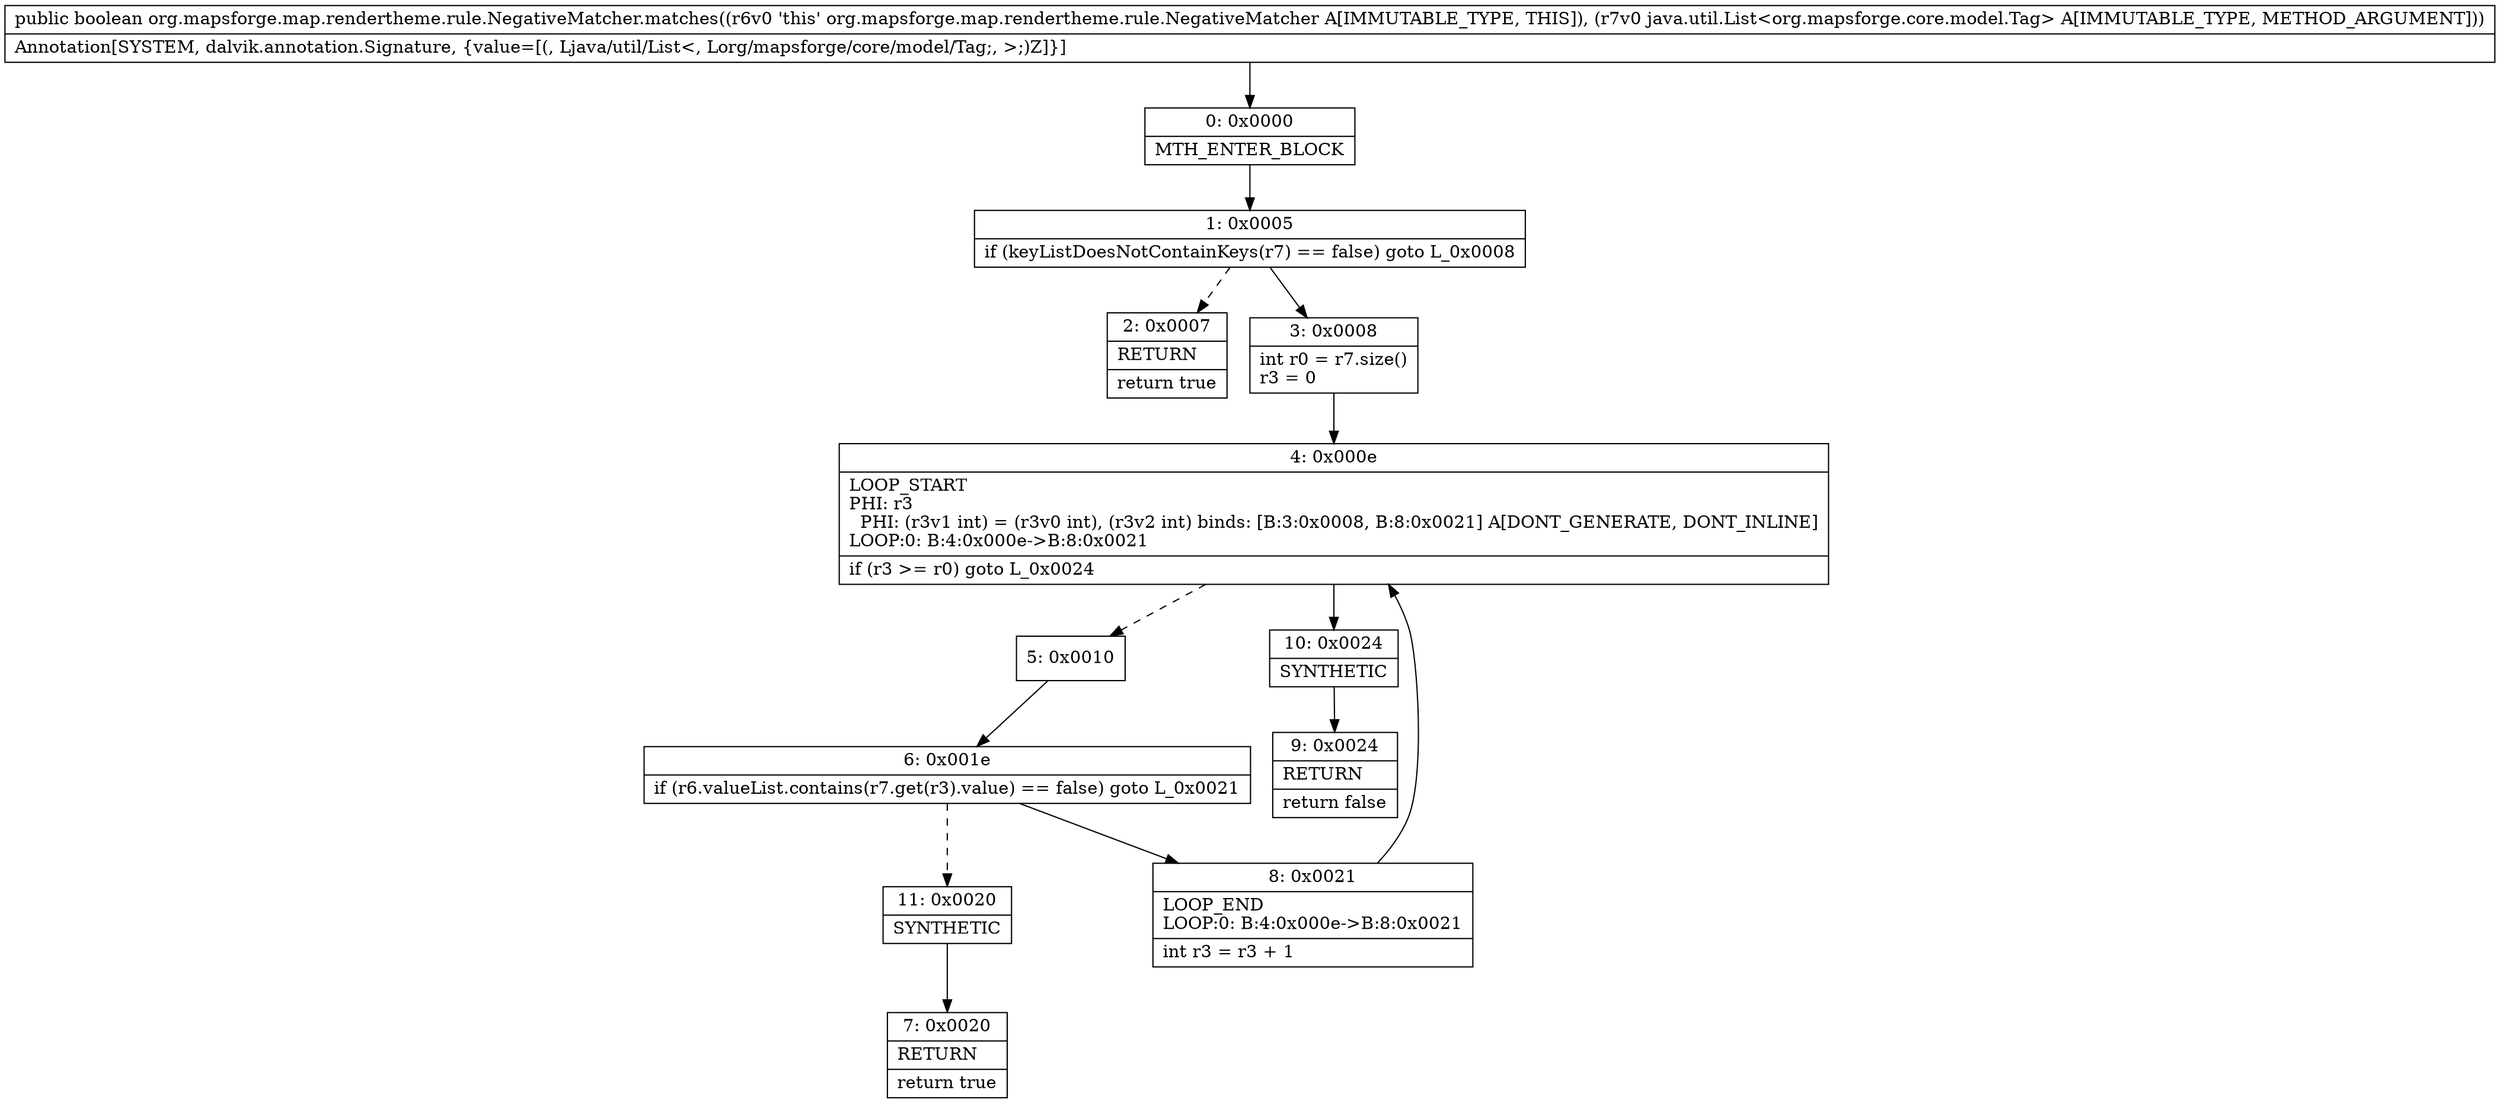 digraph "CFG fororg.mapsforge.map.rendertheme.rule.NegativeMatcher.matches(Ljava\/util\/List;)Z" {
Node_0 [shape=record,label="{0\:\ 0x0000|MTH_ENTER_BLOCK\l}"];
Node_1 [shape=record,label="{1\:\ 0x0005|if (keyListDoesNotContainKeys(r7) == false) goto L_0x0008\l}"];
Node_2 [shape=record,label="{2\:\ 0x0007|RETURN\l|return true\l}"];
Node_3 [shape=record,label="{3\:\ 0x0008|int r0 = r7.size()\lr3 = 0\l}"];
Node_4 [shape=record,label="{4\:\ 0x000e|LOOP_START\lPHI: r3 \l  PHI: (r3v1 int) = (r3v0 int), (r3v2 int) binds: [B:3:0x0008, B:8:0x0021] A[DONT_GENERATE, DONT_INLINE]\lLOOP:0: B:4:0x000e\-\>B:8:0x0021\l|if (r3 \>= r0) goto L_0x0024\l}"];
Node_5 [shape=record,label="{5\:\ 0x0010}"];
Node_6 [shape=record,label="{6\:\ 0x001e|if (r6.valueList.contains(r7.get(r3).value) == false) goto L_0x0021\l}"];
Node_7 [shape=record,label="{7\:\ 0x0020|RETURN\l|return true\l}"];
Node_8 [shape=record,label="{8\:\ 0x0021|LOOP_END\lLOOP:0: B:4:0x000e\-\>B:8:0x0021\l|int r3 = r3 + 1\l}"];
Node_9 [shape=record,label="{9\:\ 0x0024|RETURN\l|return false\l}"];
Node_10 [shape=record,label="{10\:\ 0x0024|SYNTHETIC\l}"];
Node_11 [shape=record,label="{11\:\ 0x0020|SYNTHETIC\l}"];
MethodNode[shape=record,label="{public boolean org.mapsforge.map.rendertheme.rule.NegativeMatcher.matches((r6v0 'this' org.mapsforge.map.rendertheme.rule.NegativeMatcher A[IMMUTABLE_TYPE, THIS]), (r7v0 java.util.List\<org.mapsforge.core.model.Tag\> A[IMMUTABLE_TYPE, METHOD_ARGUMENT]))  | Annotation[SYSTEM, dalvik.annotation.Signature, \{value=[(, Ljava\/util\/List\<, Lorg\/mapsforge\/core\/model\/Tag;, \>;)Z]\}]\l}"];
MethodNode -> Node_0;
Node_0 -> Node_1;
Node_1 -> Node_2[style=dashed];
Node_1 -> Node_3;
Node_3 -> Node_4;
Node_4 -> Node_5[style=dashed];
Node_4 -> Node_10;
Node_5 -> Node_6;
Node_6 -> Node_8;
Node_6 -> Node_11[style=dashed];
Node_8 -> Node_4;
Node_10 -> Node_9;
Node_11 -> Node_7;
}

